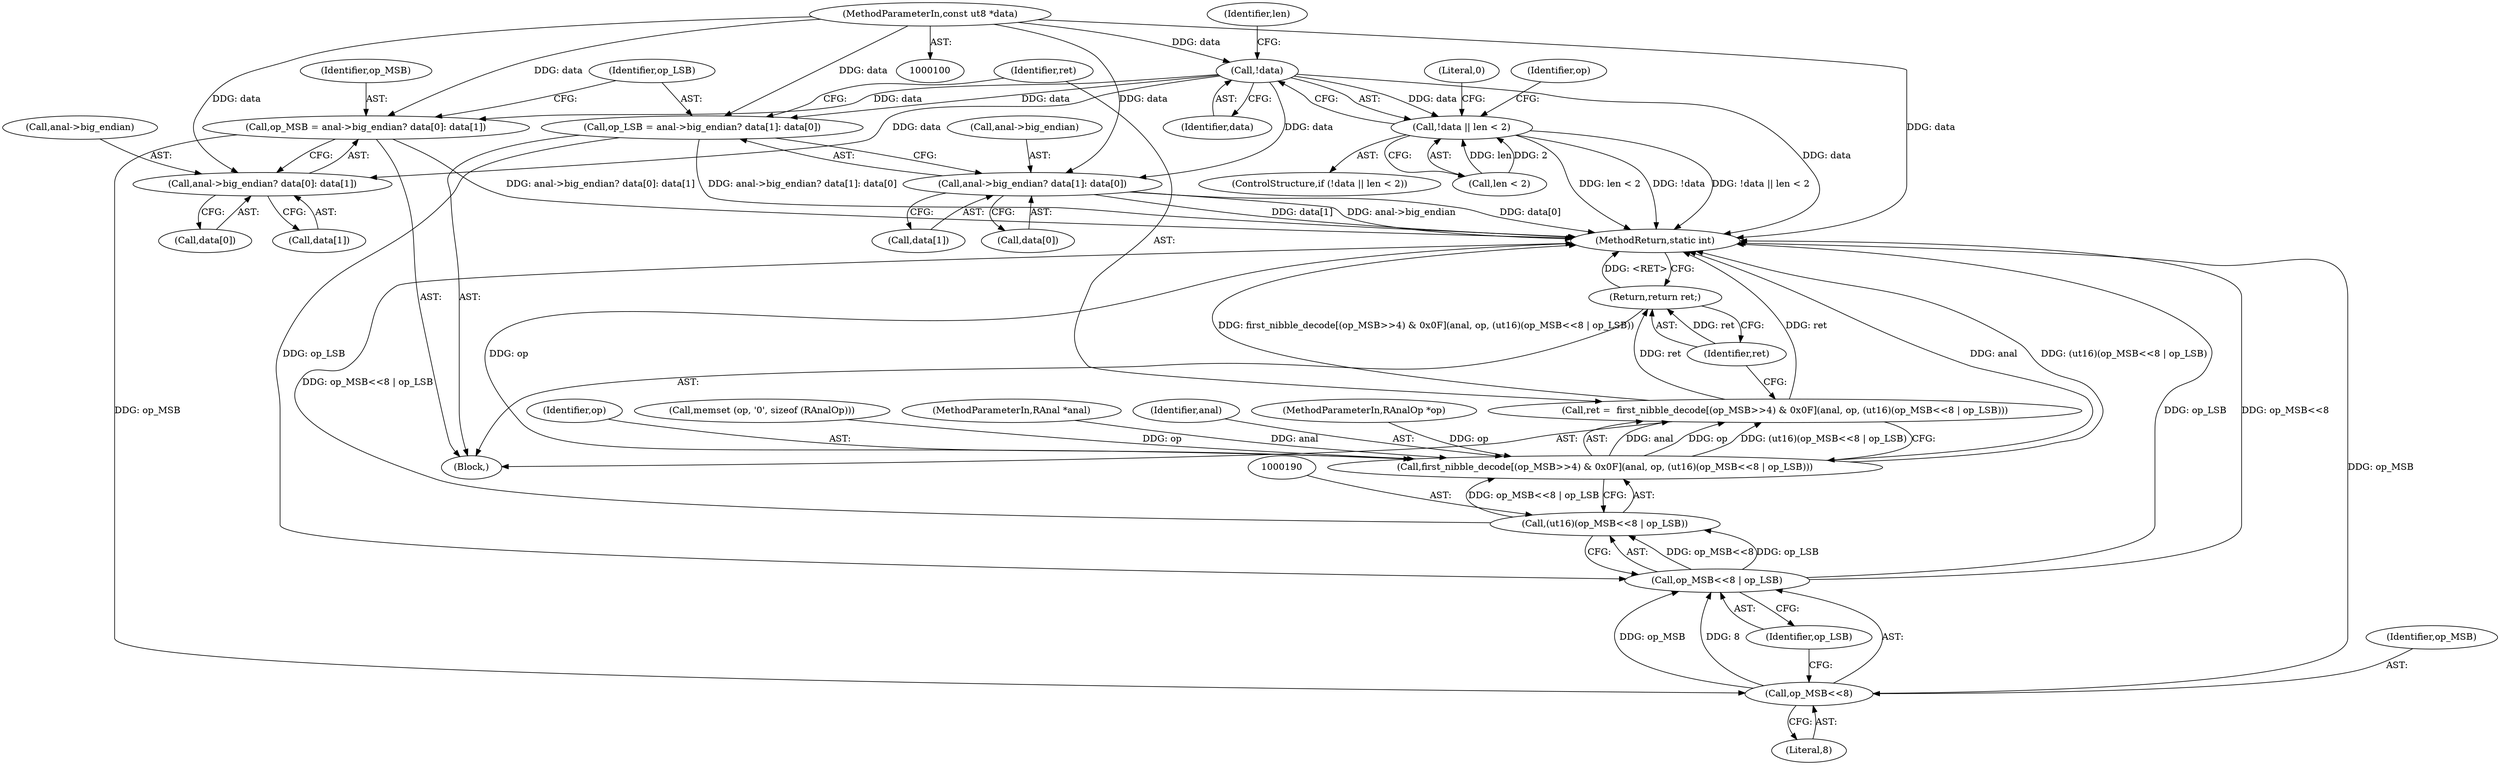 digraph "0_radare2_77c47cf873dd55b396da60baa2ca83bbd39e4add@pointer" {
"1000104" [label="(MethodParameterIn,const ut8 *data)"];
"1000112" [label="(Call,!data)"];
"1000111" [label="(Call,!data || len < 2)"];
"1000160" [label="(Call,op_MSB = anal->big_endian? data[0]: data[1])"];
"1000192" [label="(Call,op_MSB<<8)"];
"1000191" [label="(Call,op_MSB<<8 | op_LSB)"];
"1000189" [label="(Call,(ut16)(op_MSB<<8 | op_LSB))"];
"1000186" [label="(Call,first_nibble_decode[(op_MSB>>4) & 0x0F](anal, op, (ut16)(op_MSB<<8 | op_LSB)))"];
"1000184" [label="(Call,ret =  first_nibble_decode[(op_MSB>>4) & 0x0F](anal, op, (ut16)(op_MSB<<8 | op_LSB)))"];
"1000196" [label="(Return,return ret;)"];
"1000162" [label="(Call,anal->big_endian? data[0]: data[1])"];
"1000172" [label="(Call,op_LSB = anal->big_endian? data[1]: data[0])"];
"1000174" [label="(Call,anal->big_endian? data[1]: data[0])"];
"1000197" [label="(Identifier,ret)"];
"1000166" [label="(Call,data[0])"];
"1000188" [label="(Identifier,op)"];
"1000175" [label="(Call,anal->big_endian)"];
"1000198" [label="(MethodReturn,static int)"];
"1000196" [label="(Return,return ret;)"];
"1000191" [label="(Call,op_MSB<<8 | op_LSB)"];
"1000186" [label="(Call,first_nibble_decode[(op_MSB>>4) & 0x0F](anal, op, (ut16)(op_MSB<<8 | op_LSB)))"];
"1000194" [label="(Literal,8)"];
"1000104" [label="(MethodParameterIn,const ut8 *data)"];
"1000111" [label="(Call,!data || len < 2)"];
"1000110" [label="(ControlStructure,if (!data || len < 2))"];
"1000189" [label="(Call,(ut16)(op_MSB<<8 | op_LSB))"];
"1000113" [label="(Identifier,data)"];
"1000120" [label="(Call,memset (op, '\0', sizeof (RAnalOp)))"];
"1000161" [label="(Identifier,op_MSB)"];
"1000184" [label="(Call,ret =  first_nibble_decode[(op_MSB>>4) & 0x0F](anal, op, (ut16)(op_MSB<<8 | op_LSB)))"];
"1000119" [label="(Literal,0)"];
"1000101" [label="(MethodParameterIn,RAnal *anal)"];
"1000160" [label="(Call,op_MSB = anal->big_endian? data[0]: data[1])"];
"1000169" [label="(Call,data[1])"];
"1000178" [label="(Call,data[1])"];
"1000187" [label="(Identifier,anal)"];
"1000162" [label="(Call,anal->big_endian? data[0]: data[1])"];
"1000112" [label="(Call,!data)"];
"1000163" [label="(Call,anal->big_endian)"];
"1000106" [label="(Block,)"];
"1000102" [label="(MethodParameterIn,RAnalOp *op)"];
"1000195" [label="(Identifier,op_LSB)"];
"1000115" [label="(Identifier,len)"];
"1000192" [label="(Call,op_MSB<<8)"];
"1000174" [label="(Call,anal->big_endian? data[1]: data[0])"];
"1000114" [label="(Call,len < 2)"];
"1000173" [label="(Identifier,op_LSB)"];
"1000172" [label="(Call,op_LSB = anal->big_endian? data[1]: data[0])"];
"1000185" [label="(Identifier,ret)"];
"1000193" [label="(Identifier,op_MSB)"];
"1000121" [label="(Identifier,op)"];
"1000181" [label="(Call,data[0])"];
"1000104" -> "1000100"  [label="AST: "];
"1000104" -> "1000198"  [label="DDG: data"];
"1000104" -> "1000112"  [label="DDG: data"];
"1000104" -> "1000160"  [label="DDG: data"];
"1000104" -> "1000162"  [label="DDG: data"];
"1000104" -> "1000172"  [label="DDG: data"];
"1000104" -> "1000174"  [label="DDG: data"];
"1000112" -> "1000111"  [label="AST: "];
"1000112" -> "1000113"  [label="CFG: "];
"1000113" -> "1000112"  [label="AST: "];
"1000115" -> "1000112"  [label="CFG: "];
"1000111" -> "1000112"  [label="CFG: "];
"1000112" -> "1000198"  [label="DDG: data"];
"1000112" -> "1000111"  [label="DDG: data"];
"1000112" -> "1000160"  [label="DDG: data"];
"1000112" -> "1000162"  [label="DDG: data"];
"1000112" -> "1000172"  [label="DDG: data"];
"1000112" -> "1000174"  [label="DDG: data"];
"1000111" -> "1000110"  [label="AST: "];
"1000111" -> "1000114"  [label="CFG: "];
"1000114" -> "1000111"  [label="AST: "];
"1000119" -> "1000111"  [label="CFG: "];
"1000121" -> "1000111"  [label="CFG: "];
"1000111" -> "1000198"  [label="DDG: len < 2"];
"1000111" -> "1000198"  [label="DDG: !data"];
"1000111" -> "1000198"  [label="DDG: !data || len < 2"];
"1000114" -> "1000111"  [label="DDG: len"];
"1000114" -> "1000111"  [label="DDG: 2"];
"1000160" -> "1000106"  [label="AST: "];
"1000160" -> "1000162"  [label="CFG: "];
"1000161" -> "1000160"  [label="AST: "];
"1000162" -> "1000160"  [label="AST: "];
"1000173" -> "1000160"  [label="CFG: "];
"1000160" -> "1000198"  [label="DDG: anal->big_endian? data[0]: data[1]"];
"1000160" -> "1000192"  [label="DDG: op_MSB"];
"1000192" -> "1000191"  [label="AST: "];
"1000192" -> "1000194"  [label="CFG: "];
"1000193" -> "1000192"  [label="AST: "];
"1000194" -> "1000192"  [label="AST: "];
"1000195" -> "1000192"  [label="CFG: "];
"1000192" -> "1000198"  [label="DDG: op_MSB"];
"1000192" -> "1000191"  [label="DDG: op_MSB"];
"1000192" -> "1000191"  [label="DDG: 8"];
"1000191" -> "1000189"  [label="AST: "];
"1000191" -> "1000195"  [label="CFG: "];
"1000195" -> "1000191"  [label="AST: "];
"1000189" -> "1000191"  [label="CFG: "];
"1000191" -> "1000198"  [label="DDG: op_LSB"];
"1000191" -> "1000198"  [label="DDG: op_MSB<<8"];
"1000191" -> "1000189"  [label="DDG: op_MSB<<8"];
"1000191" -> "1000189"  [label="DDG: op_LSB"];
"1000172" -> "1000191"  [label="DDG: op_LSB"];
"1000189" -> "1000186"  [label="AST: "];
"1000190" -> "1000189"  [label="AST: "];
"1000186" -> "1000189"  [label="CFG: "];
"1000189" -> "1000198"  [label="DDG: op_MSB<<8 | op_LSB"];
"1000189" -> "1000186"  [label="DDG: op_MSB<<8 | op_LSB"];
"1000186" -> "1000184"  [label="AST: "];
"1000187" -> "1000186"  [label="AST: "];
"1000188" -> "1000186"  [label="AST: "];
"1000184" -> "1000186"  [label="CFG: "];
"1000186" -> "1000198"  [label="DDG: op"];
"1000186" -> "1000198"  [label="DDG: anal"];
"1000186" -> "1000198"  [label="DDG: (ut16)(op_MSB<<8 | op_LSB)"];
"1000186" -> "1000184"  [label="DDG: anal"];
"1000186" -> "1000184"  [label="DDG: op"];
"1000186" -> "1000184"  [label="DDG: (ut16)(op_MSB<<8 | op_LSB)"];
"1000101" -> "1000186"  [label="DDG: anal"];
"1000120" -> "1000186"  [label="DDG: op"];
"1000102" -> "1000186"  [label="DDG: op"];
"1000184" -> "1000106"  [label="AST: "];
"1000185" -> "1000184"  [label="AST: "];
"1000197" -> "1000184"  [label="CFG: "];
"1000184" -> "1000198"  [label="DDG: ret"];
"1000184" -> "1000198"  [label="DDG: first_nibble_decode[(op_MSB>>4) & 0x0F](anal, op, (ut16)(op_MSB<<8 | op_LSB))"];
"1000184" -> "1000196"  [label="DDG: ret"];
"1000196" -> "1000106"  [label="AST: "];
"1000196" -> "1000197"  [label="CFG: "];
"1000197" -> "1000196"  [label="AST: "];
"1000198" -> "1000196"  [label="CFG: "];
"1000196" -> "1000198"  [label="DDG: <RET>"];
"1000197" -> "1000196"  [label="DDG: ret"];
"1000162" -> "1000166"  [label="CFG: "];
"1000162" -> "1000169"  [label="CFG: "];
"1000163" -> "1000162"  [label="AST: "];
"1000166" -> "1000162"  [label="AST: "];
"1000169" -> "1000162"  [label="AST: "];
"1000172" -> "1000106"  [label="AST: "];
"1000172" -> "1000174"  [label="CFG: "];
"1000173" -> "1000172"  [label="AST: "];
"1000174" -> "1000172"  [label="AST: "];
"1000185" -> "1000172"  [label="CFG: "];
"1000172" -> "1000198"  [label="DDG: anal->big_endian? data[1]: data[0]"];
"1000174" -> "1000178"  [label="CFG: "];
"1000174" -> "1000181"  [label="CFG: "];
"1000175" -> "1000174"  [label="AST: "];
"1000178" -> "1000174"  [label="AST: "];
"1000181" -> "1000174"  [label="AST: "];
"1000174" -> "1000198"  [label="DDG: data[0]"];
"1000174" -> "1000198"  [label="DDG: data[1]"];
"1000174" -> "1000198"  [label="DDG: anal->big_endian"];
}
